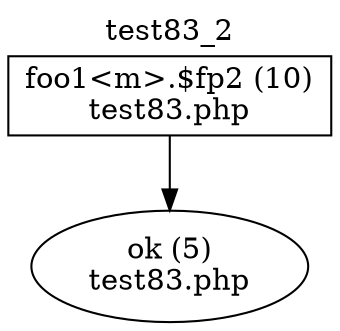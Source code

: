 digraph cfg {
  label="test83_2";
  labelloc=t;
  n1 [shape=box, label="foo1<m>.$fp2 (10)\ntest83.php"];
  n2 [shape=ellipse, label="ok (5)\ntest83.php"];
  n1 -> n2;
}
